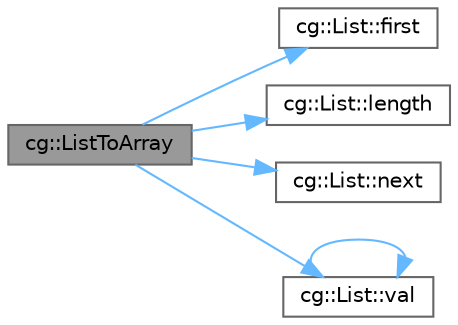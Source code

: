 digraph "cg::ListToArray"
{
 // LATEX_PDF_SIZE
  bgcolor="transparent";
  edge [fontname=Helvetica,fontsize=10,labelfontname=Helvetica,labelfontsize=10];
  node [fontname=Helvetica,fontsize=10,shape=box,height=0.2,width=0.4];
  rankdir="LR";
  Node1 [id="Node000001",label="cg::ListToArray",height=0.2,width=0.4,color="gray40", fillcolor="grey60", style="filled", fontcolor="black",tooltip=" "];
  Node1 -> Node2 [id="edge1_Node000001_Node000002",color="steelblue1",style="solid",tooltip=" "];
  Node2 [id="Node000002",label="cg::List::first",height=0.2,width=0.4,color="grey40", fillcolor="white", style="filled",URL="$classcg_1_1_list.html#aae8978eb0c891e3aae8633baf3a84263",tooltip=" "];
  Node1 -> Node3 [id="edge2_Node000001_Node000003",color="steelblue1",style="solid",tooltip=" "];
  Node3 [id="Node000003",label="cg::List::length",height=0.2,width=0.4,color="grey40", fillcolor="white", style="filled",URL="$classcg_1_1_list.html#a73e3b8793657d7d63d91752f078d93e2",tooltip=" "];
  Node1 -> Node4 [id="edge3_Node000001_Node000004",color="steelblue1",style="solid",tooltip=" "];
  Node4 [id="Node000004",label="cg::List::next",height=0.2,width=0.4,color="grey40", fillcolor="white", style="filled",URL="$classcg_1_1_list.html#a8a762def664ea9d6829b91a10bc99331",tooltip=" "];
  Node1 -> Node5 [id="edge4_Node000001_Node000005",color="steelblue1",style="solid",tooltip=" "];
  Node5 [id="Node000005",label="cg::List::val",height=0.2,width=0.4,color="grey40", fillcolor="white", style="filled",URL="$classcg_1_1_list.html#abb630c74effbfbb9f67e865eec72169b",tooltip=" "];
  Node5 -> Node5 [id="edge5_Node000005_Node000005",color="steelblue1",style="solid",tooltip=" "];
}
